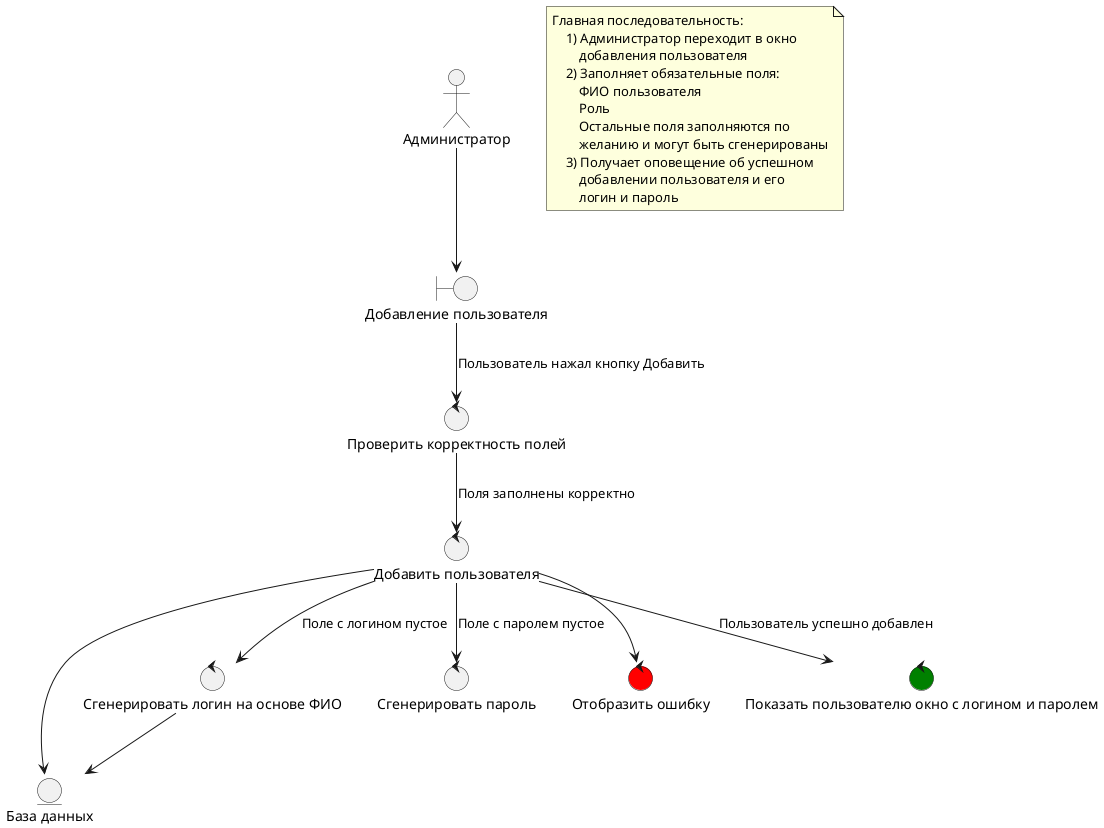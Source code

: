 @startuml add_user_case

actor Администратор as admin

entity "База данных" as db

boundary "Добавление пользователя" as add_user_screen

control "Проверить корректность полей" as check_fields
control "Сгенерировать логин на основе ФИО" as generate_login
control "Сгенерировать пароль" as generate_password
control "Добавить пользователя" as add_user
control "Отобразить ошибку" as show_error #red
control "Показать пользователю окно с логином и паролем" as show_user #green

admin --> add_user_screen
add_user_screen --> check_fields : "Пользователь нажал кнопку Добавить"
check_fields --> add_user : "Поля заполнены корректно"
add_user --> generate_login : "Поле с логином пустое"
add_user --> generate_password : "Поле с паролем пустое"
generate_login --> db
add_user --> db
add_user --> show_error
add_user --> show_user : "Пользователь успешно добавлен"

 
note as scenario
Главная последовательность:
    1) Администратор переходит в окно
        добавления пользователя
    2) Заполняет обязательные поля:
        ФИО пользователя
        Роль
        Остальные поля заполняются по
        желанию и могут быть сгенерированы
    3) Получает оповещение об успешном
        добавлении пользователя и его
        логин и пароль
end note


@enduml